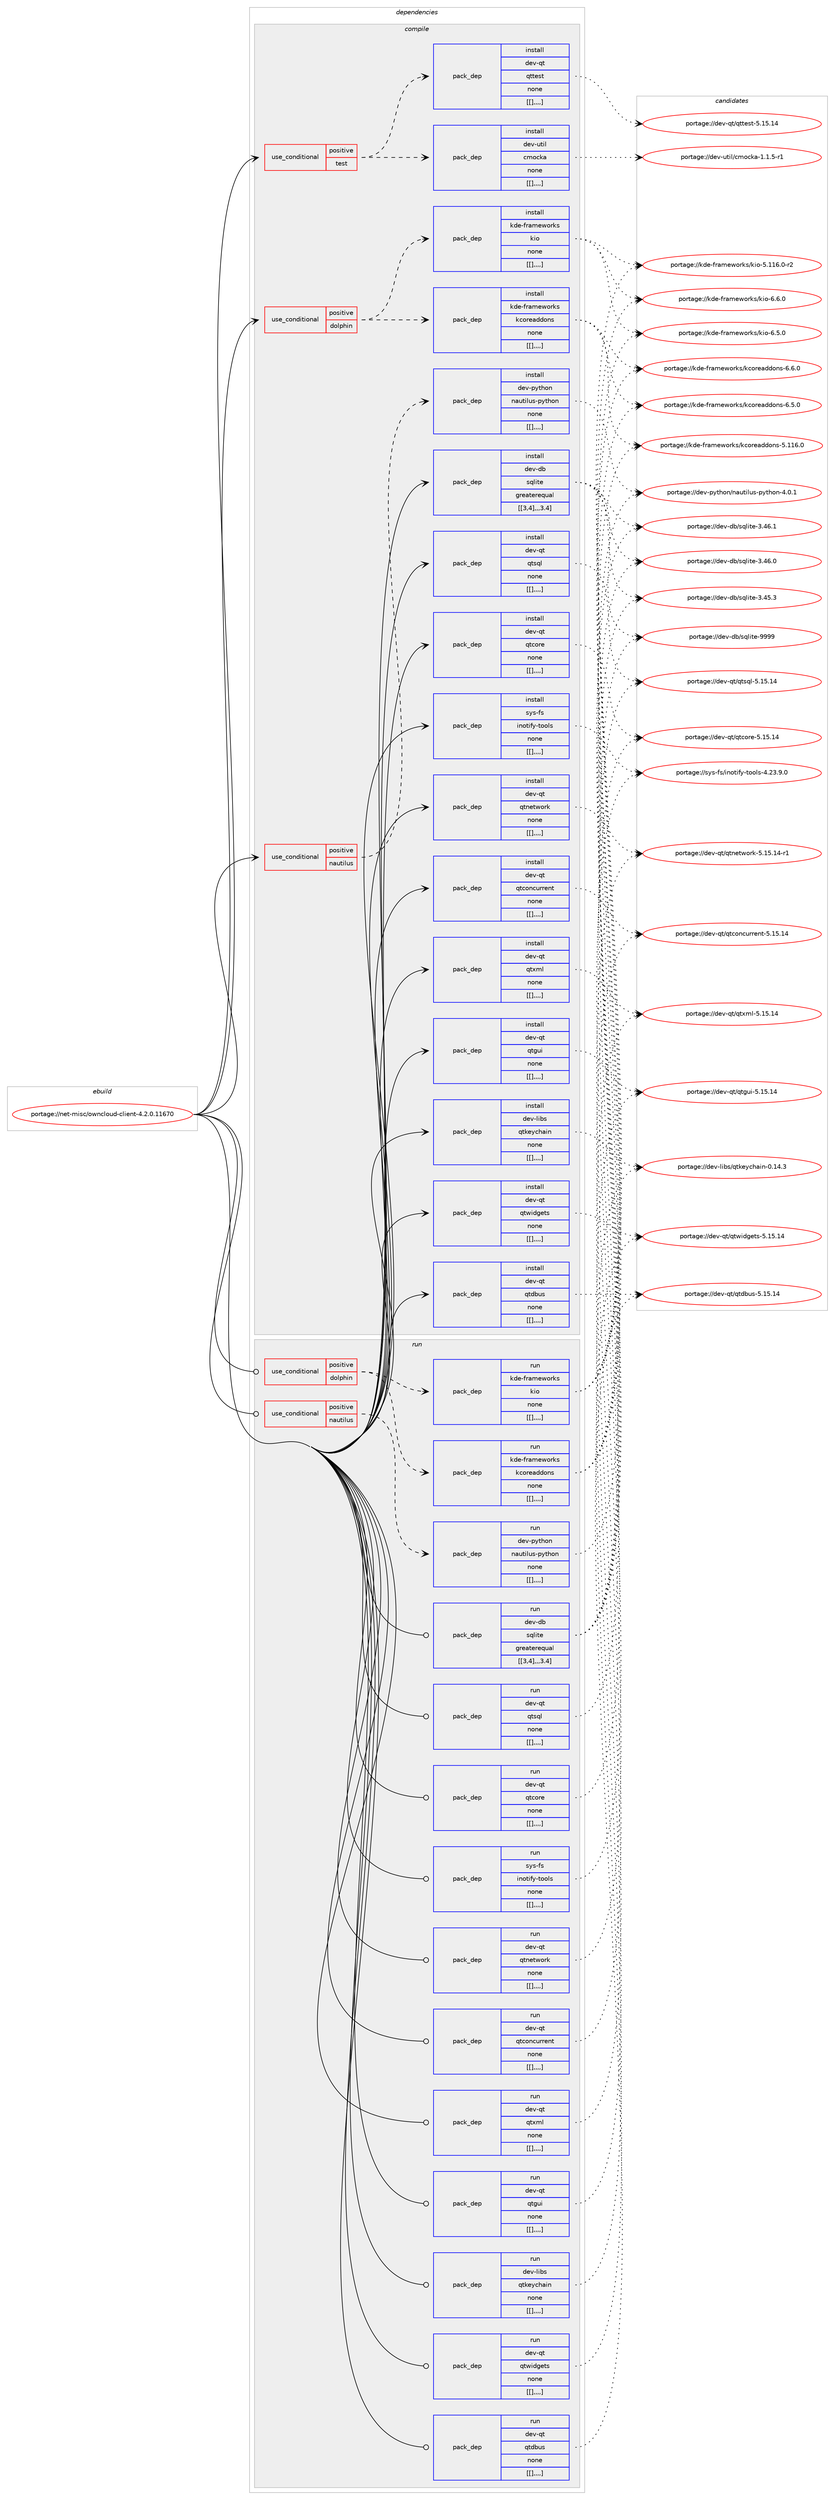 digraph prolog {

# *************
# Graph options
# *************

newrank=true;
concentrate=true;
compound=true;
graph [rankdir=LR,fontname=Helvetica,fontsize=10,ranksep=1.5];#, ranksep=2.5, nodesep=0.2];
edge  [arrowhead=vee];
node  [fontname=Helvetica,fontsize=10];

# **********
# The ebuild
# **********

subgraph cluster_leftcol {
color=gray;
label=<<i>ebuild</i>>;
id [label="portage://net-misc/owncloud-client-4.2.0.11670", color=red, width=4, href="../net-misc/owncloud-client-4.2.0.11670.svg"];
}

# ****************
# The dependencies
# ****************

subgraph cluster_midcol {
color=gray;
label=<<i>dependencies</i>>;
subgraph cluster_compile {
fillcolor="#eeeeee";
style=filled;
label=<<i>compile</i>>;
subgraph cond102518 {
dependency390917 [label=<<TABLE BORDER="0" CELLBORDER="1" CELLSPACING="0" CELLPADDING="4"><TR><TD ROWSPAN="3" CELLPADDING="10">use_conditional</TD></TR><TR><TD>positive</TD></TR><TR><TD>dolphin</TD></TR></TABLE>>, shape=none, color=red];
subgraph pack285554 {
dependency390918 [label=<<TABLE BORDER="0" CELLBORDER="1" CELLSPACING="0" CELLPADDING="4" WIDTH="220"><TR><TD ROWSPAN="6" CELLPADDING="30">pack_dep</TD></TR><TR><TD WIDTH="110">install</TD></TR><TR><TD>kde-frameworks</TD></TR><TR><TD>kcoreaddons</TD></TR><TR><TD>none</TD></TR><TR><TD>[[],,,,]</TD></TR></TABLE>>, shape=none, color=blue];
}
dependency390917:e -> dependency390918:w [weight=20,style="dashed",arrowhead="vee"];
subgraph pack285555 {
dependency390919 [label=<<TABLE BORDER="0" CELLBORDER="1" CELLSPACING="0" CELLPADDING="4" WIDTH="220"><TR><TD ROWSPAN="6" CELLPADDING="30">pack_dep</TD></TR><TR><TD WIDTH="110">install</TD></TR><TR><TD>kde-frameworks</TD></TR><TR><TD>kio</TD></TR><TR><TD>none</TD></TR><TR><TD>[[],,,,]</TD></TR></TABLE>>, shape=none, color=blue];
}
dependency390917:e -> dependency390919:w [weight=20,style="dashed",arrowhead="vee"];
}
id:e -> dependency390917:w [weight=20,style="solid",arrowhead="vee"];
subgraph cond102519 {
dependency390920 [label=<<TABLE BORDER="0" CELLBORDER="1" CELLSPACING="0" CELLPADDING="4"><TR><TD ROWSPAN="3" CELLPADDING="10">use_conditional</TD></TR><TR><TD>positive</TD></TR><TR><TD>nautilus</TD></TR></TABLE>>, shape=none, color=red];
subgraph pack285556 {
dependency390921 [label=<<TABLE BORDER="0" CELLBORDER="1" CELLSPACING="0" CELLPADDING="4" WIDTH="220"><TR><TD ROWSPAN="6" CELLPADDING="30">pack_dep</TD></TR><TR><TD WIDTH="110">install</TD></TR><TR><TD>dev-python</TD></TR><TR><TD>nautilus-python</TD></TR><TR><TD>none</TD></TR><TR><TD>[[],,,,]</TD></TR></TABLE>>, shape=none, color=blue];
}
dependency390920:e -> dependency390921:w [weight=20,style="dashed",arrowhead="vee"];
}
id:e -> dependency390920:w [weight=20,style="solid",arrowhead="vee"];
subgraph cond102520 {
dependency390922 [label=<<TABLE BORDER="0" CELLBORDER="1" CELLSPACING="0" CELLPADDING="4"><TR><TD ROWSPAN="3" CELLPADDING="10">use_conditional</TD></TR><TR><TD>positive</TD></TR><TR><TD>test</TD></TR></TABLE>>, shape=none, color=red];
subgraph pack285557 {
dependency390923 [label=<<TABLE BORDER="0" CELLBORDER="1" CELLSPACING="0" CELLPADDING="4" WIDTH="220"><TR><TD ROWSPAN="6" CELLPADDING="30">pack_dep</TD></TR><TR><TD WIDTH="110">install</TD></TR><TR><TD>dev-util</TD></TR><TR><TD>cmocka</TD></TR><TR><TD>none</TD></TR><TR><TD>[[],,,,]</TD></TR></TABLE>>, shape=none, color=blue];
}
dependency390922:e -> dependency390923:w [weight=20,style="dashed",arrowhead="vee"];
subgraph pack285558 {
dependency390924 [label=<<TABLE BORDER="0" CELLBORDER="1" CELLSPACING="0" CELLPADDING="4" WIDTH="220"><TR><TD ROWSPAN="6" CELLPADDING="30">pack_dep</TD></TR><TR><TD WIDTH="110">install</TD></TR><TR><TD>dev-qt</TD></TR><TR><TD>qttest</TD></TR><TR><TD>none</TD></TR><TR><TD>[[],,,,]</TD></TR></TABLE>>, shape=none, color=blue];
}
dependency390922:e -> dependency390924:w [weight=20,style="dashed",arrowhead="vee"];
}
id:e -> dependency390922:w [weight=20,style="solid",arrowhead="vee"];
subgraph pack285559 {
dependency390925 [label=<<TABLE BORDER="0" CELLBORDER="1" CELLSPACING="0" CELLPADDING="4" WIDTH="220"><TR><TD ROWSPAN="6" CELLPADDING="30">pack_dep</TD></TR><TR><TD WIDTH="110">install</TD></TR><TR><TD>dev-db</TD></TR><TR><TD>sqlite</TD></TR><TR><TD>greaterequal</TD></TR><TR><TD>[[3,4],,,3.4]</TD></TR></TABLE>>, shape=none, color=blue];
}
id:e -> dependency390925:w [weight=20,style="solid",arrowhead="vee"];
subgraph pack285560 {
dependency390926 [label=<<TABLE BORDER="0" CELLBORDER="1" CELLSPACING="0" CELLPADDING="4" WIDTH="220"><TR><TD ROWSPAN="6" CELLPADDING="30">pack_dep</TD></TR><TR><TD WIDTH="110">install</TD></TR><TR><TD>dev-libs</TD></TR><TR><TD>qtkeychain</TD></TR><TR><TD>none</TD></TR><TR><TD>[[],,,,]</TD></TR></TABLE>>, shape=none, color=blue];
}
id:e -> dependency390926:w [weight=20,style="solid",arrowhead="vee"];
subgraph pack285561 {
dependency390927 [label=<<TABLE BORDER="0" CELLBORDER="1" CELLSPACING="0" CELLPADDING="4" WIDTH="220"><TR><TD ROWSPAN="6" CELLPADDING="30">pack_dep</TD></TR><TR><TD WIDTH="110">install</TD></TR><TR><TD>dev-qt</TD></TR><TR><TD>qtconcurrent</TD></TR><TR><TD>none</TD></TR><TR><TD>[[],,,,]</TD></TR></TABLE>>, shape=none, color=blue];
}
id:e -> dependency390927:w [weight=20,style="solid",arrowhead="vee"];
subgraph pack285562 {
dependency390928 [label=<<TABLE BORDER="0" CELLBORDER="1" CELLSPACING="0" CELLPADDING="4" WIDTH="220"><TR><TD ROWSPAN="6" CELLPADDING="30">pack_dep</TD></TR><TR><TD WIDTH="110">install</TD></TR><TR><TD>dev-qt</TD></TR><TR><TD>qtcore</TD></TR><TR><TD>none</TD></TR><TR><TD>[[],,,,]</TD></TR></TABLE>>, shape=none, color=blue];
}
id:e -> dependency390928:w [weight=20,style="solid",arrowhead="vee"];
subgraph pack285563 {
dependency390929 [label=<<TABLE BORDER="0" CELLBORDER="1" CELLSPACING="0" CELLPADDING="4" WIDTH="220"><TR><TD ROWSPAN="6" CELLPADDING="30">pack_dep</TD></TR><TR><TD WIDTH="110">install</TD></TR><TR><TD>dev-qt</TD></TR><TR><TD>qtdbus</TD></TR><TR><TD>none</TD></TR><TR><TD>[[],,,,]</TD></TR></TABLE>>, shape=none, color=blue];
}
id:e -> dependency390929:w [weight=20,style="solid",arrowhead="vee"];
subgraph pack285564 {
dependency390930 [label=<<TABLE BORDER="0" CELLBORDER="1" CELLSPACING="0" CELLPADDING="4" WIDTH="220"><TR><TD ROWSPAN="6" CELLPADDING="30">pack_dep</TD></TR><TR><TD WIDTH="110">install</TD></TR><TR><TD>dev-qt</TD></TR><TR><TD>qtgui</TD></TR><TR><TD>none</TD></TR><TR><TD>[[],,,,]</TD></TR></TABLE>>, shape=none, color=blue];
}
id:e -> dependency390930:w [weight=20,style="solid",arrowhead="vee"];
subgraph pack285565 {
dependency390931 [label=<<TABLE BORDER="0" CELLBORDER="1" CELLSPACING="0" CELLPADDING="4" WIDTH="220"><TR><TD ROWSPAN="6" CELLPADDING="30">pack_dep</TD></TR><TR><TD WIDTH="110">install</TD></TR><TR><TD>dev-qt</TD></TR><TR><TD>qtnetwork</TD></TR><TR><TD>none</TD></TR><TR><TD>[[],,,,]</TD></TR></TABLE>>, shape=none, color=blue];
}
id:e -> dependency390931:w [weight=20,style="solid",arrowhead="vee"];
subgraph pack285566 {
dependency390932 [label=<<TABLE BORDER="0" CELLBORDER="1" CELLSPACING="0" CELLPADDING="4" WIDTH="220"><TR><TD ROWSPAN="6" CELLPADDING="30">pack_dep</TD></TR><TR><TD WIDTH="110">install</TD></TR><TR><TD>dev-qt</TD></TR><TR><TD>qtsql</TD></TR><TR><TD>none</TD></TR><TR><TD>[[],,,,]</TD></TR></TABLE>>, shape=none, color=blue];
}
id:e -> dependency390932:w [weight=20,style="solid",arrowhead="vee"];
subgraph pack285567 {
dependency390933 [label=<<TABLE BORDER="0" CELLBORDER="1" CELLSPACING="0" CELLPADDING="4" WIDTH="220"><TR><TD ROWSPAN="6" CELLPADDING="30">pack_dep</TD></TR><TR><TD WIDTH="110">install</TD></TR><TR><TD>dev-qt</TD></TR><TR><TD>qtwidgets</TD></TR><TR><TD>none</TD></TR><TR><TD>[[],,,,]</TD></TR></TABLE>>, shape=none, color=blue];
}
id:e -> dependency390933:w [weight=20,style="solid",arrowhead="vee"];
subgraph pack285568 {
dependency390934 [label=<<TABLE BORDER="0" CELLBORDER="1" CELLSPACING="0" CELLPADDING="4" WIDTH="220"><TR><TD ROWSPAN="6" CELLPADDING="30">pack_dep</TD></TR><TR><TD WIDTH="110">install</TD></TR><TR><TD>dev-qt</TD></TR><TR><TD>qtxml</TD></TR><TR><TD>none</TD></TR><TR><TD>[[],,,,]</TD></TR></TABLE>>, shape=none, color=blue];
}
id:e -> dependency390934:w [weight=20,style="solid",arrowhead="vee"];
subgraph pack285569 {
dependency390935 [label=<<TABLE BORDER="0" CELLBORDER="1" CELLSPACING="0" CELLPADDING="4" WIDTH="220"><TR><TD ROWSPAN="6" CELLPADDING="30">pack_dep</TD></TR><TR><TD WIDTH="110">install</TD></TR><TR><TD>sys-fs</TD></TR><TR><TD>inotify-tools</TD></TR><TR><TD>none</TD></TR><TR><TD>[[],,,,]</TD></TR></TABLE>>, shape=none, color=blue];
}
id:e -> dependency390935:w [weight=20,style="solid",arrowhead="vee"];
}
subgraph cluster_compileandrun {
fillcolor="#eeeeee";
style=filled;
label=<<i>compile and run</i>>;
}
subgraph cluster_run {
fillcolor="#eeeeee";
style=filled;
label=<<i>run</i>>;
subgraph cond102521 {
dependency390936 [label=<<TABLE BORDER="0" CELLBORDER="1" CELLSPACING="0" CELLPADDING="4"><TR><TD ROWSPAN="3" CELLPADDING="10">use_conditional</TD></TR><TR><TD>positive</TD></TR><TR><TD>dolphin</TD></TR></TABLE>>, shape=none, color=red];
subgraph pack285570 {
dependency390937 [label=<<TABLE BORDER="0" CELLBORDER="1" CELLSPACING="0" CELLPADDING="4" WIDTH="220"><TR><TD ROWSPAN="6" CELLPADDING="30">pack_dep</TD></TR><TR><TD WIDTH="110">run</TD></TR><TR><TD>kde-frameworks</TD></TR><TR><TD>kcoreaddons</TD></TR><TR><TD>none</TD></TR><TR><TD>[[],,,,]</TD></TR></TABLE>>, shape=none, color=blue];
}
dependency390936:e -> dependency390937:w [weight=20,style="dashed",arrowhead="vee"];
subgraph pack285571 {
dependency390938 [label=<<TABLE BORDER="0" CELLBORDER="1" CELLSPACING="0" CELLPADDING="4" WIDTH="220"><TR><TD ROWSPAN="6" CELLPADDING="30">pack_dep</TD></TR><TR><TD WIDTH="110">run</TD></TR><TR><TD>kde-frameworks</TD></TR><TR><TD>kio</TD></TR><TR><TD>none</TD></TR><TR><TD>[[],,,,]</TD></TR></TABLE>>, shape=none, color=blue];
}
dependency390936:e -> dependency390938:w [weight=20,style="dashed",arrowhead="vee"];
}
id:e -> dependency390936:w [weight=20,style="solid",arrowhead="odot"];
subgraph cond102522 {
dependency390939 [label=<<TABLE BORDER="0" CELLBORDER="1" CELLSPACING="0" CELLPADDING="4"><TR><TD ROWSPAN="3" CELLPADDING="10">use_conditional</TD></TR><TR><TD>positive</TD></TR><TR><TD>nautilus</TD></TR></TABLE>>, shape=none, color=red];
subgraph pack285572 {
dependency390940 [label=<<TABLE BORDER="0" CELLBORDER="1" CELLSPACING="0" CELLPADDING="4" WIDTH="220"><TR><TD ROWSPAN="6" CELLPADDING="30">pack_dep</TD></TR><TR><TD WIDTH="110">run</TD></TR><TR><TD>dev-python</TD></TR><TR><TD>nautilus-python</TD></TR><TR><TD>none</TD></TR><TR><TD>[[],,,,]</TD></TR></TABLE>>, shape=none, color=blue];
}
dependency390939:e -> dependency390940:w [weight=20,style="dashed",arrowhead="vee"];
}
id:e -> dependency390939:w [weight=20,style="solid",arrowhead="odot"];
subgraph pack285573 {
dependency390941 [label=<<TABLE BORDER="0" CELLBORDER="1" CELLSPACING="0" CELLPADDING="4" WIDTH="220"><TR><TD ROWSPAN="6" CELLPADDING="30">pack_dep</TD></TR><TR><TD WIDTH="110">run</TD></TR><TR><TD>dev-db</TD></TR><TR><TD>sqlite</TD></TR><TR><TD>greaterequal</TD></TR><TR><TD>[[3,4],,,3.4]</TD></TR></TABLE>>, shape=none, color=blue];
}
id:e -> dependency390941:w [weight=20,style="solid",arrowhead="odot"];
subgraph pack285574 {
dependency390942 [label=<<TABLE BORDER="0" CELLBORDER="1" CELLSPACING="0" CELLPADDING="4" WIDTH="220"><TR><TD ROWSPAN="6" CELLPADDING="30">pack_dep</TD></TR><TR><TD WIDTH="110">run</TD></TR><TR><TD>dev-libs</TD></TR><TR><TD>qtkeychain</TD></TR><TR><TD>none</TD></TR><TR><TD>[[],,,,]</TD></TR></TABLE>>, shape=none, color=blue];
}
id:e -> dependency390942:w [weight=20,style="solid",arrowhead="odot"];
subgraph pack285575 {
dependency390943 [label=<<TABLE BORDER="0" CELLBORDER="1" CELLSPACING="0" CELLPADDING="4" WIDTH="220"><TR><TD ROWSPAN="6" CELLPADDING="30">pack_dep</TD></TR><TR><TD WIDTH="110">run</TD></TR><TR><TD>dev-qt</TD></TR><TR><TD>qtconcurrent</TD></TR><TR><TD>none</TD></TR><TR><TD>[[],,,,]</TD></TR></TABLE>>, shape=none, color=blue];
}
id:e -> dependency390943:w [weight=20,style="solid",arrowhead="odot"];
subgraph pack285576 {
dependency390944 [label=<<TABLE BORDER="0" CELLBORDER="1" CELLSPACING="0" CELLPADDING="4" WIDTH="220"><TR><TD ROWSPAN="6" CELLPADDING="30">pack_dep</TD></TR><TR><TD WIDTH="110">run</TD></TR><TR><TD>dev-qt</TD></TR><TR><TD>qtcore</TD></TR><TR><TD>none</TD></TR><TR><TD>[[],,,,]</TD></TR></TABLE>>, shape=none, color=blue];
}
id:e -> dependency390944:w [weight=20,style="solid",arrowhead="odot"];
subgraph pack285577 {
dependency390945 [label=<<TABLE BORDER="0" CELLBORDER="1" CELLSPACING="0" CELLPADDING="4" WIDTH="220"><TR><TD ROWSPAN="6" CELLPADDING="30">pack_dep</TD></TR><TR><TD WIDTH="110">run</TD></TR><TR><TD>dev-qt</TD></TR><TR><TD>qtdbus</TD></TR><TR><TD>none</TD></TR><TR><TD>[[],,,,]</TD></TR></TABLE>>, shape=none, color=blue];
}
id:e -> dependency390945:w [weight=20,style="solid",arrowhead="odot"];
subgraph pack285578 {
dependency390946 [label=<<TABLE BORDER="0" CELLBORDER="1" CELLSPACING="0" CELLPADDING="4" WIDTH="220"><TR><TD ROWSPAN="6" CELLPADDING="30">pack_dep</TD></TR><TR><TD WIDTH="110">run</TD></TR><TR><TD>dev-qt</TD></TR><TR><TD>qtgui</TD></TR><TR><TD>none</TD></TR><TR><TD>[[],,,,]</TD></TR></TABLE>>, shape=none, color=blue];
}
id:e -> dependency390946:w [weight=20,style="solid",arrowhead="odot"];
subgraph pack285579 {
dependency390947 [label=<<TABLE BORDER="0" CELLBORDER="1" CELLSPACING="0" CELLPADDING="4" WIDTH="220"><TR><TD ROWSPAN="6" CELLPADDING="30">pack_dep</TD></TR><TR><TD WIDTH="110">run</TD></TR><TR><TD>dev-qt</TD></TR><TR><TD>qtnetwork</TD></TR><TR><TD>none</TD></TR><TR><TD>[[],,,,]</TD></TR></TABLE>>, shape=none, color=blue];
}
id:e -> dependency390947:w [weight=20,style="solid",arrowhead="odot"];
subgraph pack285580 {
dependency390948 [label=<<TABLE BORDER="0" CELLBORDER="1" CELLSPACING="0" CELLPADDING="4" WIDTH="220"><TR><TD ROWSPAN="6" CELLPADDING="30">pack_dep</TD></TR><TR><TD WIDTH="110">run</TD></TR><TR><TD>dev-qt</TD></TR><TR><TD>qtsql</TD></TR><TR><TD>none</TD></TR><TR><TD>[[],,,,]</TD></TR></TABLE>>, shape=none, color=blue];
}
id:e -> dependency390948:w [weight=20,style="solid",arrowhead="odot"];
subgraph pack285581 {
dependency390949 [label=<<TABLE BORDER="0" CELLBORDER="1" CELLSPACING="0" CELLPADDING="4" WIDTH="220"><TR><TD ROWSPAN="6" CELLPADDING="30">pack_dep</TD></TR><TR><TD WIDTH="110">run</TD></TR><TR><TD>dev-qt</TD></TR><TR><TD>qtwidgets</TD></TR><TR><TD>none</TD></TR><TR><TD>[[],,,,]</TD></TR></TABLE>>, shape=none, color=blue];
}
id:e -> dependency390949:w [weight=20,style="solid",arrowhead="odot"];
subgraph pack285582 {
dependency390950 [label=<<TABLE BORDER="0" CELLBORDER="1" CELLSPACING="0" CELLPADDING="4" WIDTH="220"><TR><TD ROWSPAN="6" CELLPADDING="30">pack_dep</TD></TR><TR><TD WIDTH="110">run</TD></TR><TR><TD>dev-qt</TD></TR><TR><TD>qtxml</TD></TR><TR><TD>none</TD></TR><TR><TD>[[],,,,]</TD></TR></TABLE>>, shape=none, color=blue];
}
id:e -> dependency390950:w [weight=20,style="solid",arrowhead="odot"];
subgraph pack285583 {
dependency390951 [label=<<TABLE BORDER="0" CELLBORDER="1" CELLSPACING="0" CELLPADDING="4" WIDTH="220"><TR><TD ROWSPAN="6" CELLPADDING="30">pack_dep</TD></TR><TR><TD WIDTH="110">run</TD></TR><TR><TD>sys-fs</TD></TR><TR><TD>inotify-tools</TD></TR><TR><TD>none</TD></TR><TR><TD>[[],,,,]</TD></TR></TABLE>>, shape=none, color=blue];
}
id:e -> dependency390951:w [weight=20,style="solid",arrowhead="odot"];
}
}

# **************
# The candidates
# **************

subgraph cluster_choices {
rank=same;
color=gray;
label=<<i>candidates</i>>;

subgraph choice285554 {
color=black;
nodesep=1;
choice1071001014510211497109101119111114107115471079911111410197100100111110115455446544648 [label="portage://kde-frameworks/kcoreaddons-6.6.0", color=red, width=4,href="../kde-frameworks/kcoreaddons-6.6.0.svg"];
choice1071001014510211497109101119111114107115471079911111410197100100111110115455446534648 [label="portage://kde-frameworks/kcoreaddons-6.5.0", color=red, width=4,href="../kde-frameworks/kcoreaddons-6.5.0.svg"];
choice10710010145102114971091011191111141071154710799111114101971001001111101154553464949544648 [label="portage://kde-frameworks/kcoreaddons-5.116.0", color=red, width=4,href="../kde-frameworks/kcoreaddons-5.116.0.svg"];
dependency390918:e -> choice1071001014510211497109101119111114107115471079911111410197100100111110115455446544648:w [style=dotted,weight="100"];
dependency390918:e -> choice1071001014510211497109101119111114107115471079911111410197100100111110115455446534648:w [style=dotted,weight="100"];
dependency390918:e -> choice10710010145102114971091011191111141071154710799111114101971001001111101154553464949544648:w [style=dotted,weight="100"];
}
subgraph choice285555 {
color=black;
nodesep=1;
choice107100101451021149710910111911111410711547107105111455446544648 [label="portage://kde-frameworks/kio-6.6.0", color=red, width=4,href="../kde-frameworks/kio-6.6.0.svg"];
choice107100101451021149710910111911111410711547107105111455446534648 [label="portage://kde-frameworks/kio-6.5.0", color=red, width=4,href="../kde-frameworks/kio-6.5.0.svg"];
choice10710010145102114971091011191111141071154710710511145534649495446484511450 [label="portage://kde-frameworks/kio-5.116.0-r2", color=red, width=4,href="../kde-frameworks/kio-5.116.0-r2.svg"];
dependency390919:e -> choice107100101451021149710910111911111410711547107105111455446544648:w [style=dotted,weight="100"];
dependency390919:e -> choice107100101451021149710910111911111410711547107105111455446534648:w [style=dotted,weight="100"];
dependency390919:e -> choice10710010145102114971091011191111141071154710710511145534649495446484511450:w [style=dotted,weight="100"];
}
subgraph choice285556 {
color=black;
nodesep=1;
choice10010111845112121116104111110471109711711610510811711545112121116104111110455246484649 [label="portage://dev-python/nautilus-python-4.0.1", color=red, width=4,href="../dev-python/nautilus-python-4.0.1.svg"];
dependency390921:e -> choice10010111845112121116104111110471109711711610510811711545112121116104111110455246484649:w [style=dotted,weight="100"];
}
subgraph choice285557 {
color=black;
nodesep=1;
choice10010111845117116105108479910911199107974549464946534511449 [label="portage://dev-util/cmocka-1.1.5-r1", color=red, width=4,href="../dev-util/cmocka-1.1.5-r1.svg"];
dependency390923:e -> choice10010111845117116105108479910911199107974549464946534511449:w [style=dotted,weight="100"];
}
subgraph choice285558 {
color=black;
nodesep=1;
choice10010111845113116471131161161011151164553464953464952 [label="portage://dev-qt/qttest-5.15.14", color=red, width=4,href="../dev-qt/qttest-5.15.14.svg"];
dependency390924:e -> choice10010111845113116471131161161011151164553464953464952:w [style=dotted,weight="100"];
}
subgraph choice285559 {
color=black;
nodesep=1;
choice1001011184510098471151131081051161014557575757 [label="portage://dev-db/sqlite-9999", color=red, width=4,href="../dev-db/sqlite-9999.svg"];
choice10010111845100984711511310810511610145514652544649 [label="portage://dev-db/sqlite-3.46.1", color=red, width=4,href="../dev-db/sqlite-3.46.1.svg"];
choice10010111845100984711511310810511610145514652544648 [label="portage://dev-db/sqlite-3.46.0", color=red, width=4,href="../dev-db/sqlite-3.46.0.svg"];
choice10010111845100984711511310810511610145514652534651 [label="portage://dev-db/sqlite-3.45.3", color=red, width=4,href="../dev-db/sqlite-3.45.3.svg"];
dependency390925:e -> choice1001011184510098471151131081051161014557575757:w [style=dotted,weight="100"];
dependency390925:e -> choice10010111845100984711511310810511610145514652544649:w [style=dotted,weight="100"];
dependency390925:e -> choice10010111845100984711511310810511610145514652544648:w [style=dotted,weight="100"];
dependency390925:e -> choice10010111845100984711511310810511610145514652534651:w [style=dotted,weight="100"];
}
subgraph choice285560 {
color=black;
nodesep=1;
choice100101118451081059811547113116107101121991049710511045484649524651 [label="portage://dev-libs/qtkeychain-0.14.3", color=red, width=4,href="../dev-libs/qtkeychain-0.14.3.svg"];
dependency390926:e -> choice100101118451081059811547113116107101121991049710511045484649524651:w [style=dotted,weight="100"];
}
subgraph choice285561 {
color=black;
nodesep=1;
choice100101118451131164711311699111110991171141141011101164553464953464952 [label="portage://dev-qt/qtconcurrent-5.15.14", color=red, width=4,href="../dev-qt/qtconcurrent-5.15.14.svg"];
dependency390927:e -> choice100101118451131164711311699111110991171141141011101164553464953464952:w [style=dotted,weight="100"];
}
subgraph choice285562 {
color=black;
nodesep=1;
choice1001011184511311647113116991111141014553464953464952 [label="portage://dev-qt/qtcore-5.15.14", color=red, width=4,href="../dev-qt/qtcore-5.15.14.svg"];
dependency390928:e -> choice1001011184511311647113116991111141014553464953464952:w [style=dotted,weight="100"];
}
subgraph choice285563 {
color=black;
nodesep=1;
choice1001011184511311647113116100981171154553464953464952 [label="portage://dev-qt/qtdbus-5.15.14", color=red, width=4,href="../dev-qt/qtdbus-5.15.14.svg"];
dependency390929:e -> choice1001011184511311647113116100981171154553464953464952:w [style=dotted,weight="100"];
}
subgraph choice285564 {
color=black;
nodesep=1;
choice10010111845113116471131161031171054553464953464952 [label="portage://dev-qt/qtgui-5.15.14", color=red, width=4,href="../dev-qt/qtgui-5.15.14.svg"];
dependency390930:e -> choice10010111845113116471131161031171054553464953464952:w [style=dotted,weight="100"];
}
subgraph choice285565 {
color=black;
nodesep=1;
choice100101118451131164711311611010111611911111410745534649534649524511449 [label="portage://dev-qt/qtnetwork-5.15.14-r1", color=red, width=4,href="../dev-qt/qtnetwork-5.15.14-r1.svg"];
dependency390931:e -> choice100101118451131164711311611010111611911111410745534649534649524511449:w [style=dotted,weight="100"];
}
subgraph choice285566 {
color=black;
nodesep=1;
choice10010111845113116471131161151131084553464953464952 [label="portage://dev-qt/qtsql-5.15.14", color=red, width=4,href="../dev-qt/qtsql-5.15.14.svg"];
dependency390932:e -> choice10010111845113116471131161151131084553464953464952:w [style=dotted,weight="100"];
}
subgraph choice285567 {
color=black;
nodesep=1;
choice10010111845113116471131161191051001031011161154553464953464952 [label="portage://dev-qt/qtwidgets-5.15.14", color=red, width=4,href="../dev-qt/qtwidgets-5.15.14.svg"];
dependency390933:e -> choice10010111845113116471131161191051001031011161154553464953464952:w [style=dotted,weight="100"];
}
subgraph choice285568 {
color=black;
nodesep=1;
choice10010111845113116471131161201091084553464953464952 [label="portage://dev-qt/qtxml-5.15.14", color=red, width=4,href="../dev-qt/qtxml-5.15.14.svg"];
dependency390934:e -> choice10010111845113116471131161201091084553464953464952:w [style=dotted,weight="100"];
}
subgraph choice285569 {
color=black;
nodesep=1;
choice115121115451021154710511011111610510212145116111111108115455246505146574648 [label="portage://sys-fs/inotify-tools-4.23.9.0", color=red, width=4,href="../sys-fs/inotify-tools-4.23.9.0.svg"];
dependency390935:e -> choice115121115451021154710511011111610510212145116111111108115455246505146574648:w [style=dotted,weight="100"];
}
subgraph choice285570 {
color=black;
nodesep=1;
choice1071001014510211497109101119111114107115471079911111410197100100111110115455446544648 [label="portage://kde-frameworks/kcoreaddons-6.6.0", color=red, width=4,href="../kde-frameworks/kcoreaddons-6.6.0.svg"];
choice1071001014510211497109101119111114107115471079911111410197100100111110115455446534648 [label="portage://kde-frameworks/kcoreaddons-6.5.0", color=red, width=4,href="../kde-frameworks/kcoreaddons-6.5.0.svg"];
choice10710010145102114971091011191111141071154710799111114101971001001111101154553464949544648 [label="portage://kde-frameworks/kcoreaddons-5.116.0", color=red, width=4,href="../kde-frameworks/kcoreaddons-5.116.0.svg"];
dependency390937:e -> choice1071001014510211497109101119111114107115471079911111410197100100111110115455446544648:w [style=dotted,weight="100"];
dependency390937:e -> choice1071001014510211497109101119111114107115471079911111410197100100111110115455446534648:w [style=dotted,weight="100"];
dependency390937:e -> choice10710010145102114971091011191111141071154710799111114101971001001111101154553464949544648:w [style=dotted,weight="100"];
}
subgraph choice285571 {
color=black;
nodesep=1;
choice107100101451021149710910111911111410711547107105111455446544648 [label="portage://kde-frameworks/kio-6.6.0", color=red, width=4,href="../kde-frameworks/kio-6.6.0.svg"];
choice107100101451021149710910111911111410711547107105111455446534648 [label="portage://kde-frameworks/kio-6.5.0", color=red, width=4,href="../kde-frameworks/kio-6.5.0.svg"];
choice10710010145102114971091011191111141071154710710511145534649495446484511450 [label="portage://kde-frameworks/kio-5.116.0-r2", color=red, width=4,href="../kde-frameworks/kio-5.116.0-r2.svg"];
dependency390938:e -> choice107100101451021149710910111911111410711547107105111455446544648:w [style=dotted,weight="100"];
dependency390938:e -> choice107100101451021149710910111911111410711547107105111455446534648:w [style=dotted,weight="100"];
dependency390938:e -> choice10710010145102114971091011191111141071154710710511145534649495446484511450:w [style=dotted,weight="100"];
}
subgraph choice285572 {
color=black;
nodesep=1;
choice10010111845112121116104111110471109711711610510811711545112121116104111110455246484649 [label="portage://dev-python/nautilus-python-4.0.1", color=red, width=4,href="../dev-python/nautilus-python-4.0.1.svg"];
dependency390940:e -> choice10010111845112121116104111110471109711711610510811711545112121116104111110455246484649:w [style=dotted,weight="100"];
}
subgraph choice285573 {
color=black;
nodesep=1;
choice1001011184510098471151131081051161014557575757 [label="portage://dev-db/sqlite-9999", color=red, width=4,href="../dev-db/sqlite-9999.svg"];
choice10010111845100984711511310810511610145514652544649 [label="portage://dev-db/sqlite-3.46.1", color=red, width=4,href="../dev-db/sqlite-3.46.1.svg"];
choice10010111845100984711511310810511610145514652544648 [label="portage://dev-db/sqlite-3.46.0", color=red, width=4,href="../dev-db/sqlite-3.46.0.svg"];
choice10010111845100984711511310810511610145514652534651 [label="portage://dev-db/sqlite-3.45.3", color=red, width=4,href="../dev-db/sqlite-3.45.3.svg"];
dependency390941:e -> choice1001011184510098471151131081051161014557575757:w [style=dotted,weight="100"];
dependency390941:e -> choice10010111845100984711511310810511610145514652544649:w [style=dotted,weight="100"];
dependency390941:e -> choice10010111845100984711511310810511610145514652544648:w [style=dotted,weight="100"];
dependency390941:e -> choice10010111845100984711511310810511610145514652534651:w [style=dotted,weight="100"];
}
subgraph choice285574 {
color=black;
nodesep=1;
choice100101118451081059811547113116107101121991049710511045484649524651 [label="portage://dev-libs/qtkeychain-0.14.3", color=red, width=4,href="../dev-libs/qtkeychain-0.14.3.svg"];
dependency390942:e -> choice100101118451081059811547113116107101121991049710511045484649524651:w [style=dotted,weight="100"];
}
subgraph choice285575 {
color=black;
nodesep=1;
choice100101118451131164711311699111110991171141141011101164553464953464952 [label="portage://dev-qt/qtconcurrent-5.15.14", color=red, width=4,href="../dev-qt/qtconcurrent-5.15.14.svg"];
dependency390943:e -> choice100101118451131164711311699111110991171141141011101164553464953464952:w [style=dotted,weight="100"];
}
subgraph choice285576 {
color=black;
nodesep=1;
choice1001011184511311647113116991111141014553464953464952 [label="portage://dev-qt/qtcore-5.15.14", color=red, width=4,href="../dev-qt/qtcore-5.15.14.svg"];
dependency390944:e -> choice1001011184511311647113116991111141014553464953464952:w [style=dotted,weight="100"];
}
subgraph choice285577 {
color=black;
nodesep=1;
choice1001011184511311647113116100981171154553464953464952 [label="portage://dev-qt/qtdbus-5.15.14", color=red, width=4,href="../dev-qt/qtdbus-5.15.14.svg"];
dependency390945:e -> choice1001011184511311647113116100981171154553464953464952:w [style=dotted,weight="100"];
}
subgraph choice285578 {
color=black;
nodesep=1;
choice10010111845113116471131161031171054553464953464952 [label="portage://dev-qt/qtgui-5.15.14", color=red, width=4,href="../dev-qt/qtgui-5.15.14.svg"];
dependency390946:e -> choice10010111845113116471131161031171054553464953464952:w [style=dotted,weight="100"];
}
subgraph choice285579 {
color=black;
nodesep=1;
choice100101118451131164711311611010111611911111410745534649534649524511449 [label="portage://dev-qt/qtnetwork-5.15.14-r1", color=red, width=4,href="../dev-qt/qtnetwork-5.15.14-r1.svg"];
dependency390947:e -> choice100101118451131164711311611010111611911111410745534649534649524511449:w [style=dotted,weight="100"];
}
subgraph choice285580 {
color=black;
nodesep=1;
choice10010111845113116471131161151131084553464953464952 [label="portage://dev-qt/qtsql-5.15.14", color=red, width=4,href="../dev-qt/qtsql-5.15.14.svg"];
dependency390948:e -> choice10010111845113116471131161151131084553464953464952:w [style=dotted,weight="100"];
}
subgraph choice285581 {
color=black;
nodesep=1;
choice10010111845113116471131161191051001031011161154553464953464952 [label="portage://dev-qt/qtwidgets-5.15.14", color=red, width=4,href="../dev-qt/qtwidgets-5.15.14.svg"];
dependency390949:e -> choice10010111845113116471131161191051001031011161154553464953464952:w [style=dotted,weight="100"];
}
subgraph choice285582 {
color=black;
nodesep=1;
choice10010111845113116471131161201091084553464953464952 [label="portage://dev-qt/qtxml-5.15.14", color=red, width=4,href="../dev-qt/qtxml-5.15.14.svg"];
dependency390950:e -> choice10010111845113116471131161201091084553464953464952:w [style=dotted,weight="100"];
}
subgraph choice285583 {
color=black;
nodesep=1;
choice115121115451021154710511011111610510212145116111111108115455246505146574648 [label="portage://sys-fs/inotify-tools-4.23.9.0", color=red, width=4,href="../sys-fs/inotify-tools-4.23.9.0.svg"];
dependency390951:e -> choice115121115451021154710511011111610510212145116111111108115455246505146574648:w [style=dotted,weight="100"];
}
}

}
